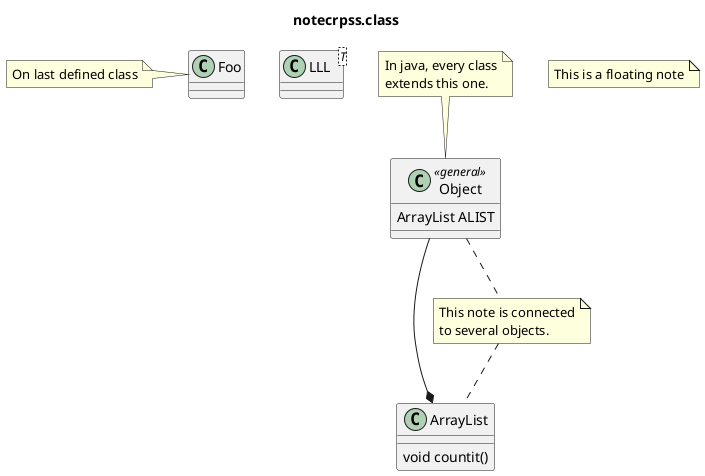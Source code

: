 @startuml

title notecrpss.class

class LLL<T> {
}

class Object <<general>> {
    ArrayList ALIST
}

class ArrayList {
    void countit()
}


note top of Object : In java, every class\nextends this one.

note "This is a floating note" as N1

note "This note is connected\nto several objects." as N2
class Foo {
}


note left: On last defined class

Object --* ArrayList
Object .. N2
N2 .. ArrayList
@enduml
